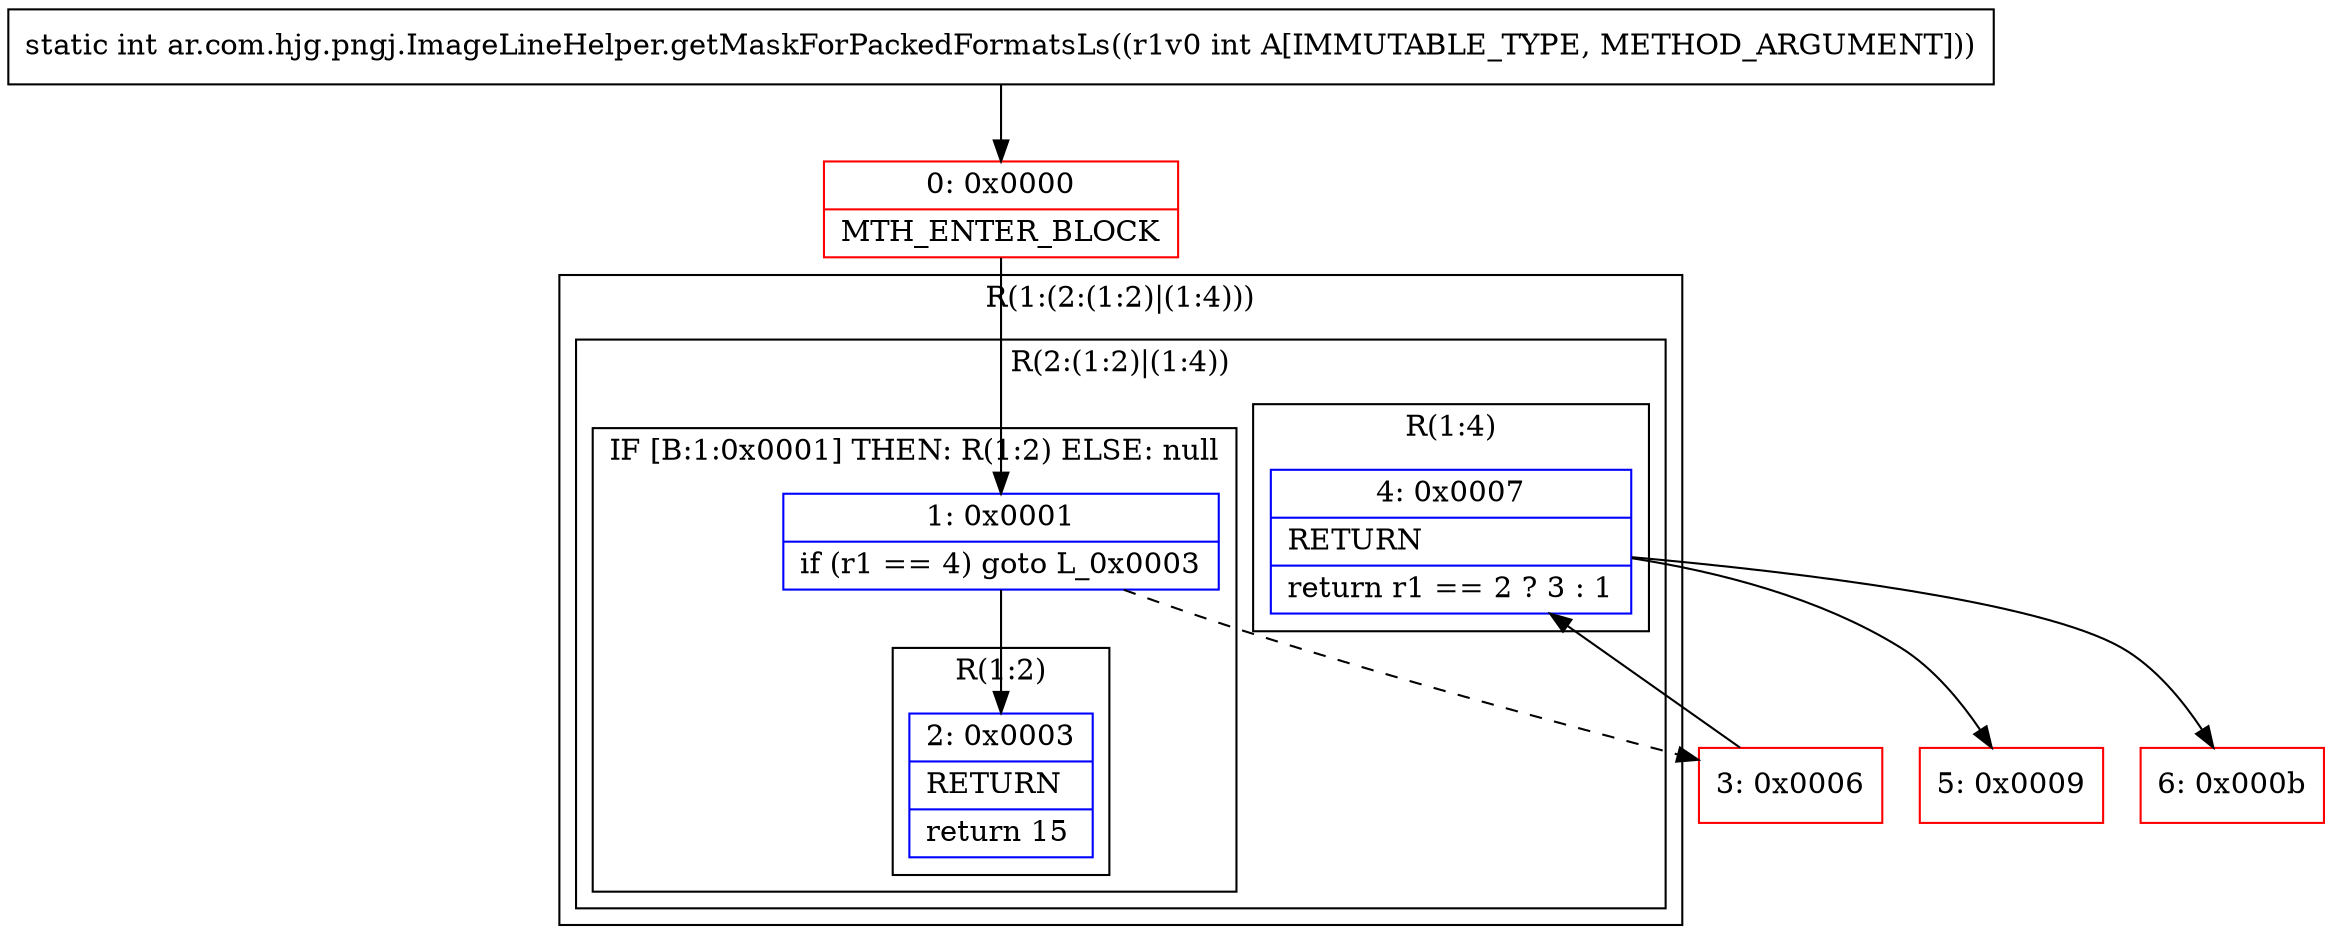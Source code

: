 digraph "CFG forar.com.hjg.pngj.ImageLineHelper.getMaskForPackedFormatsLs(I)I" {
subgraph cluster_Region_1075392793 {
label = "R(1:(2:(1:2)|(1:4)))";
node [shape=record,color=blue];
subgraph cluster_Region_1775430765 {
label = "R(2:(1:2)|(1:4))";
node [shape=record,color=blue];
subgraph cluster_IfRegion_1587850547 {
label = "IF [B:1:0x0001] THEN: R(1:2) ELSE: null";
node [shape=record,color=blue];
Node_1 [shape=record,label="{1\:\ 0x0001|if (r1 == 4) goto L_0x0003\l}"];
subgraph cluster_Region_1413004416 {
label = "R(1:2)";
node [shape=record,color=blue];
Node_2 [shape=record,label="{2\:\ 0x0003|RETURN\l|return 15\l}"];
}
}
subgraph cluster_Region_1562431207 {
label = "R(1:4)";
node [shape=record,color=blue];
Node_4 [shape=record,label="{4\:\ 0x0007|RETURN\l|return r1 == 2 ? 3 : 1\l}"];
}
}
}
Node_0 [shape=record,color=red,label="{0\:\ 0x0000|MTH_ENTER_BLOCK\l}"];
Node_3 [shape=record,color=red,label="{3\:\ 0x0006}"];
Node_5 [shape=record,color=red,label="{5\:\ 0x0009}"];
Node_6 [shape=record,color=red,label="{6\:\ 0x000b}"];
MethodNode[shape=record,label="{static int ar.com.hjg.pngj.ImageLineHelper.getMaskForPackedFormatsLs((r1v0 int A[IMMUTABLE_TYPE, METHOD_ARGUMENT])) }"];
MethodNode -> Node_0;
Node_1 -> Node_2;
Node_1 -> Node_3[style=dashed];
Node_4 -> Node_5;
Node_4 -> Node_6;
Node_0 -> Node_1;
Node_3 -> Node_4;
}

